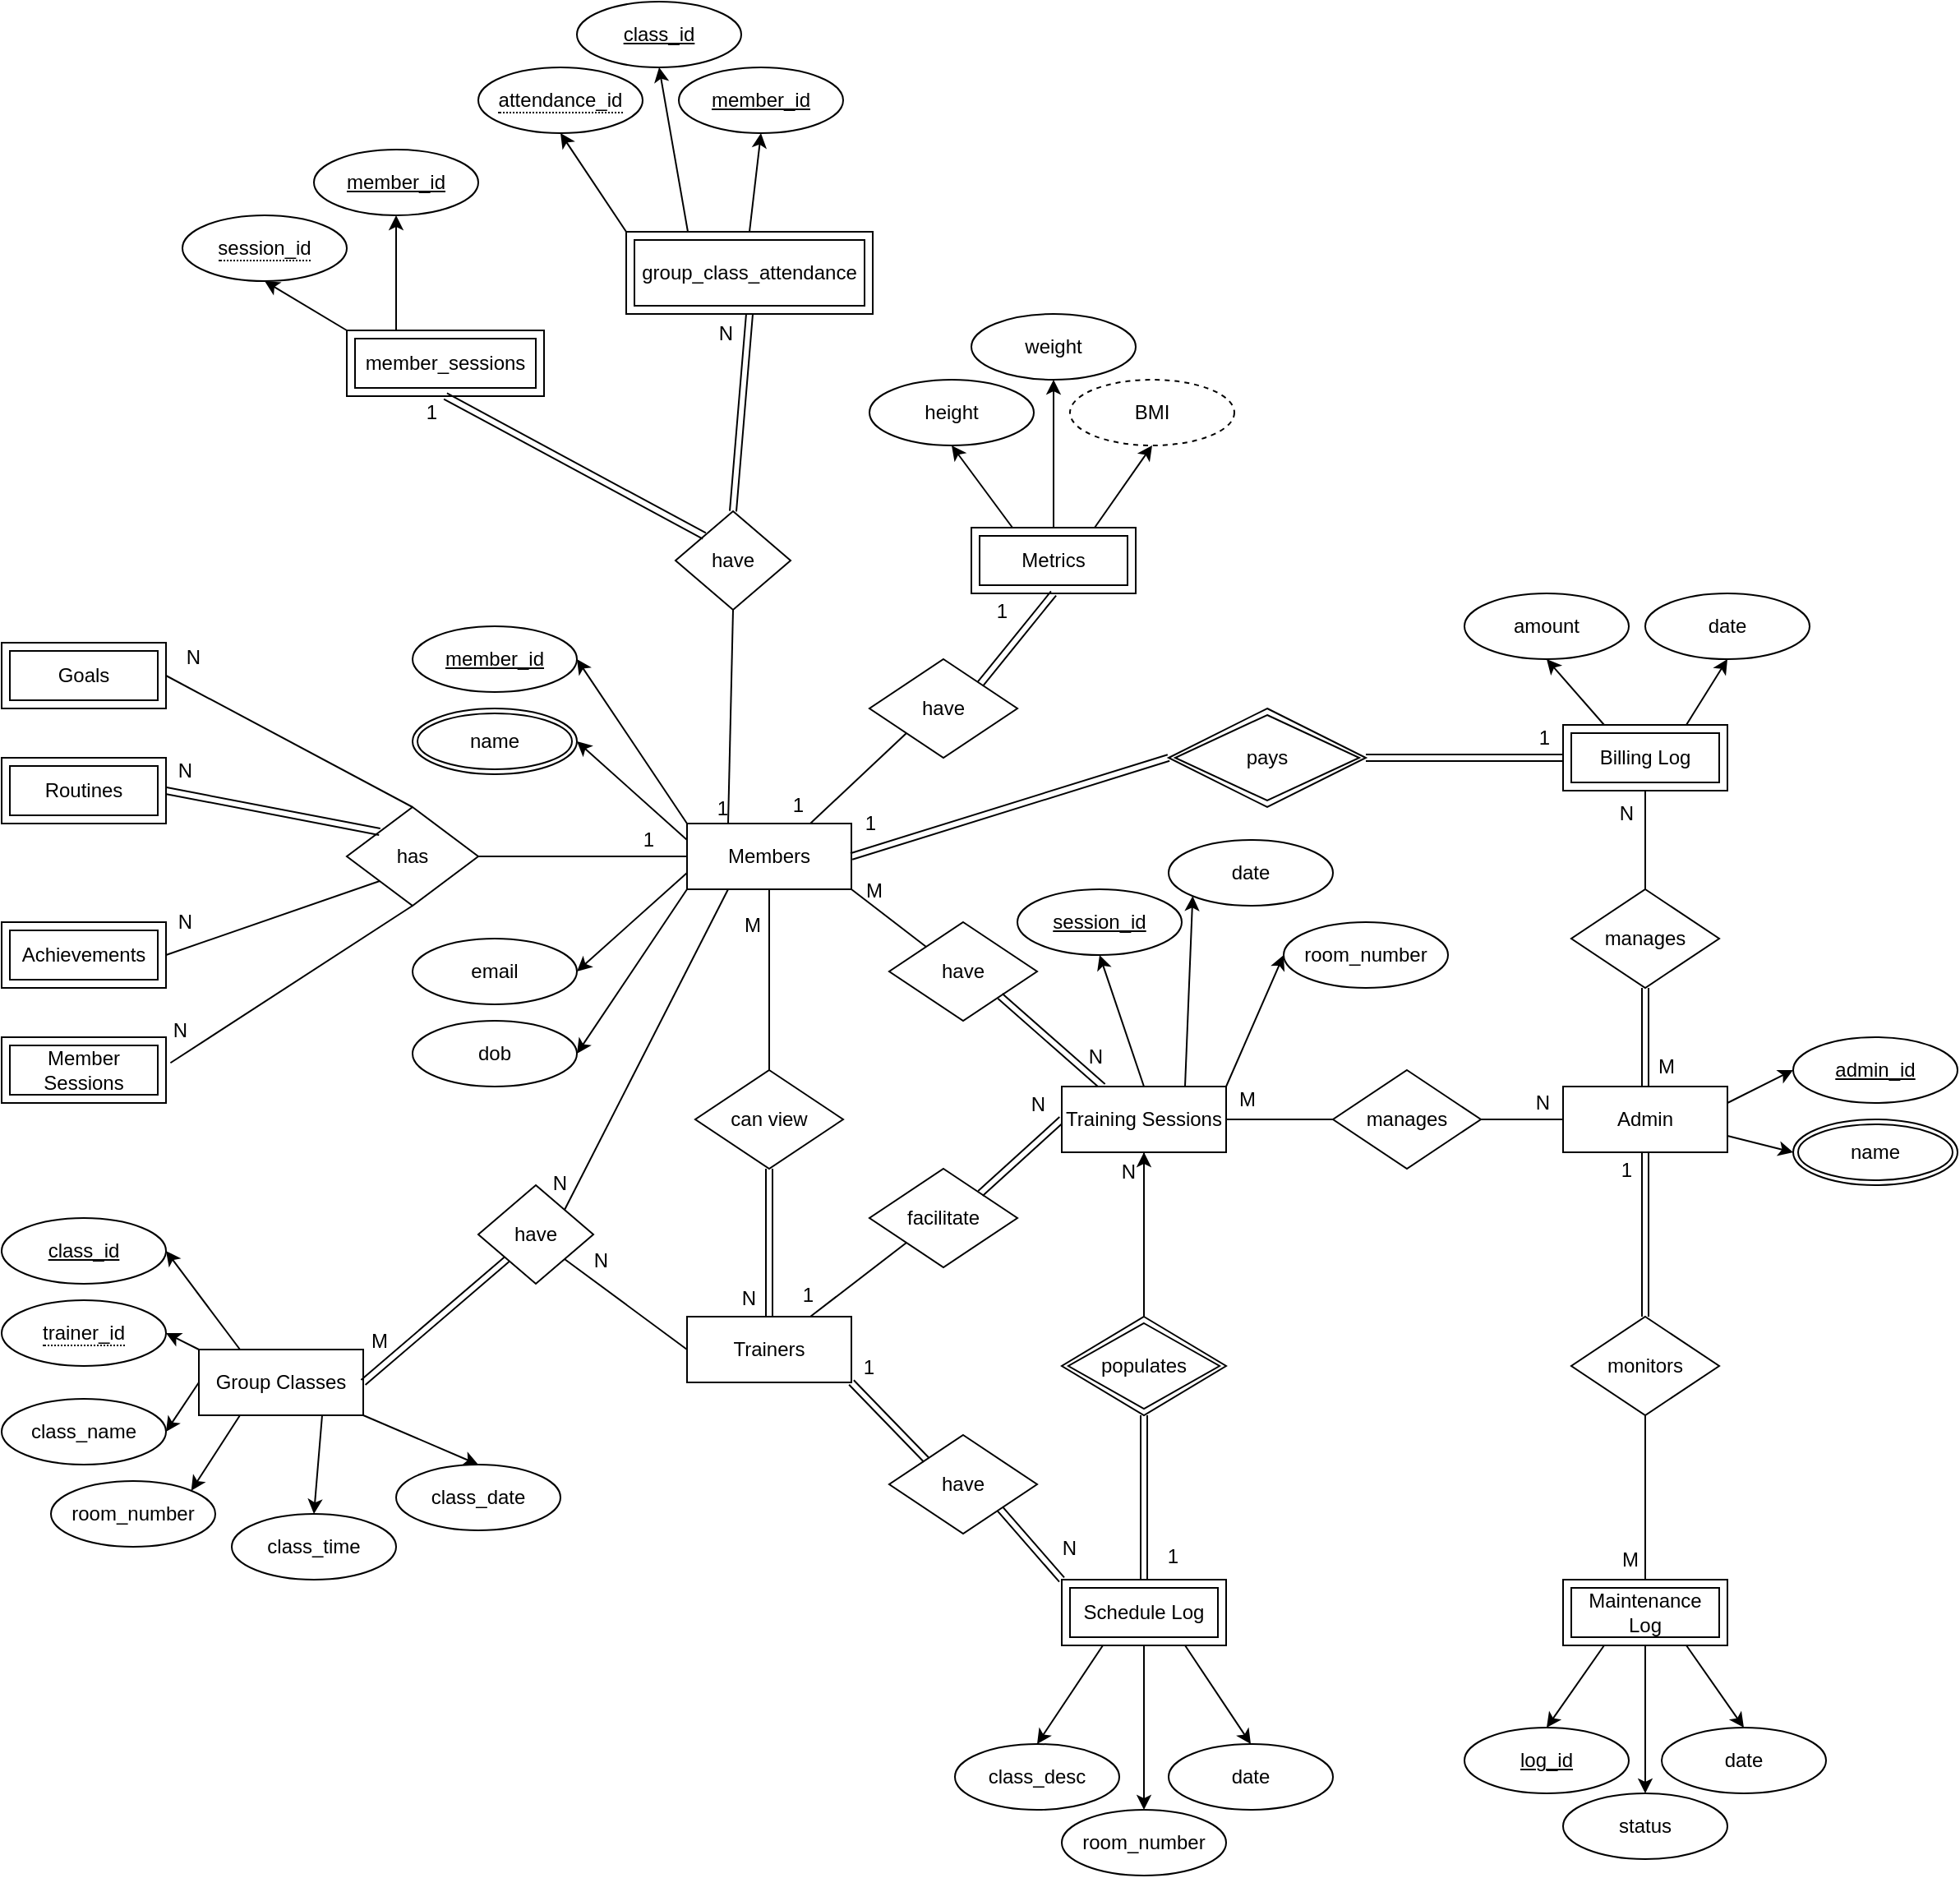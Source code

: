 <mxfile>
    <diagram id="42GKqYQ6idY8852HoXB9" name="Page-1">
        <mxGraphModel dx="2399" dy="1769" grid="1" gridSize="10" guides="1" tooltips="1" connect="1" arrows="1" fold="1" page="1" pageScale="1" pageWidth="850" pageHeight="1100" math="0" shadow="0">
            <root>
                <mxCell id="0"/>
                <mxCell id="1" parent="0"/>
                <mxCell id="69" style="edgeStyle=none;html=1;exitX=0;exitY=0;exitDx=0;exitDy=0;entryX=1;entryY=0.5;entryDx=0;entryDy=0;" parent="1" source="2" target="68" edge="1">
                    <mxGeometry relative="1" as="geometry"/>
                </mxCell>
                <mxCell id="74" style="edgeStyle=none;html=1;exitX=0;exitY=0.25;exitDx=0;exitDy=0;entryX=1;entryY=0.5;entryDx=0;entryDy=0;" parent="1" source="2" target="70" edge="1">
                    <mxGeometry relative="1" as="geometry"/>
                </mxCell>
                <mxCell id="141" style="edgeStyle=none;html=1;exitX=0;exitY=0.75;exitDx=0;exitDy=0;entryX=1;entryY=0.5;entryDx=0;entryDy=0;" parent="1" source="2" target="139" edge="1">
                    <mxGeometry relative="1" as="geometry"/>
                </mxCell>
                <mxCell id="142" style="edgeStyle=none;html=1;exitX=0;exitY=1;exitDx=0;exitDy=0;entryX=1;entryY=0.5;entryDx=0;entryDy=0;" parent="1" source="2" target="140" edge="1">
                    <mxGeometry relative="1" as="geometry"/>
                </mxCell>
                <mxCell id="2" value="Members" style="whiteSpace=wrap;html=1;align=center;" parent="1" vertex="1">
                    <mxGeometry x="97" y="240" width="100" height="40" as="geometry"/>
                </mxCell>
                <mxCell id="3" value="Trainers" style="whiteSpace=wrap;html=1;align=center;" parent="1" vertex="1">
                    <mxGeometry x="97" y="540" width="100" height="40" as="geometry"/>
                </mxCell>
                <mxCell id="100" style="edgeStyle=none;html=1;exitX=1;exitY=0.25;exitDx=0;exitDy=0;entryX=0;entryY=0.5;entryDx=0;entryDy=0;" parent="1" source="4" target="97" edge="1">
                    <mxGeometry relative="1" as="geometry"/>
                </mxCell>
                <mxCell id="101" style="edgeStyle=none;html=1;exitX=1;exitY=0.75;exitDx=0;exitDy=0;entryX=0;entryY=0.5;entryDx=0;entryDy=0;" parent="1" source="4" target="99" edge="1">
                    <mxGeometry relative="1" as="geometry"/>
                </mxCell>
                <mxCell id="4" value="Admin" style="whiteSpace=wrap;html=1;align=center;" parent="1" vertex="1">
                    <mxGeometry x="630" y="400" width="100" height="40" as="geometry"/>
                </mxCell>
                <mxCell id="83" style="edgeStyle=none;html=1;exitX=0.25;exitY=0;exitDx=0;exitDy=0;entryX=0.5;entryY=1;entryDx=0;entryDy=0;" parent="1" source="5" target="85" edge="1">
                    <mxGeometry relative="1" as="geometry">
                        <mxPoint x="330" y="-20" as="targetPoint"/>
                    </mxGeometry>
                </mxCell>
                <mxCell id="87" style="edgeStyle=none;html=1;exitX=0.5;exitY=0;exitDx=0;exitDy=0;entryX=0.5;entryY=1;entryDx=0;entryDy=0;" parent="1" source="5" target="84" edge="1">
                    <mxGeometry relative="1" as="geometry"/>
                </mxCell>
                <mxCell id="88" style="edgeStyle=none;html=1;exitX=0.75;exitY=0;exitDx=0;exitDy=0;entryX=0.5;entryY=1;entryDx=0;entryDy=0;" parent="1" source="5" target="86" edge="1">
                    <mxGeometry relative="1" as="geometry"/>
                </mxCell>
                <mxCell id="5" value="Metrics" style="shape=ext;margin=3;double=1;whiteSpace=wrap;html=1;align=center;" parent="1" vertex="1">
                    <mxGeometry x="270" y="60" width="100" height="40" as="geometry"/>
                </mxCell>
                <mxCell id="120" style="edgeStyle=none;html=1;exitX=0.5;exitY=1;exitDx=0;exitDy=0;entryX=0.5;entryY=0;entryDx=0;entryDy=0;" parent="1" source="9" target="112" edge="1">
                    <mxGeometry relative="1" as="geometry"/>
                </mxCell>
                <mxCell id="121" style="edgeStyle=none;html=1;exitX=0.25;exitY=1;exitDx=0;exitDy=0;entryX=0.5;entryY=0;entryDx=0;entryDy=0;" parent="1" source="9" target="118" edge="1">
                    <mxGeometry relative="1" as="geometry"/>
                </mxCell>
                <mxCell id="122" style="edgeStyle=none;html=1;exitX=0.75;exitY=1;exitDx=0;exitDy=0;entryX=0.5;entryY=0;entryDx=0;entryDy=0;" parent="1" source="9" target="158" edge="1">
                    <mxGeometry relative="1" as="geometry">
                        <mxPoint x="440" y="800" as="targetPoint"/>
                    </mxGeometry>
                </mxCell>
                <mxCell id="9" value="Schedule Log" style="shape=ext;margin=3;double=1;whiteSpace=wrap;html=1;align=center;" parent="1" vertex="1">
                    <mxGeometry x="325" y="700" width="100" height="40" as="geometry"/>
                </mxCell>
                <mxCell id="11" value="have" style="shape=rhombus;perimeter=rhombusPerimeter;whiteSpace=wrap;html=1;align=center;" parent="1" vertex="1">
                    <mxGeometry x="208" y="140" width="90" height="60" as="geometry"/>
                </mxCell>
                <mxCell id="13" value="" style="shape=link;html=1;rounded=0;entryX=0.5;entryY=1;entryDx=0;entryDy=0;exitX=1;exitY=0;exitDx=0;exitDy=0;" parent="1" source="11" target="5" edge="1">
                    <mxGeometry relative="1" as="geometry">
                        <mxPoint x="280" y="240" as="sourcePoint"/>
                        <mxPoint x="440" y="240" as="targetPoint"/>
                    </mxGeometry>
                </mxCell>
                <mxCell id="14" value="1" style="resizable=0;html=1;align=right;verticalAlign=bottom;" parent="13" connectable="0" vertex="1">
                    <mxGeometry x="1" relative="1" as="geometry">
                        <mxPoint x="-27" y="19" as="offset"/>
                    </mxGeometry>
                </mxCell>
                <mxCell id="15" value="" style="endArrow=none;html=1;rounded=0;entryX=0.75;entryY=0;entryDx=0;entryDy=0;exitX=0;exitY=1;exitDx=0;exitDy=0;" parent="1" source="11" target="2" edge="1">
                    <mxGeometry relative="1" as="geometry">
                        <mxPoint x="280" y="240" as="sourcePoint"/>
                        <mxPoint x="440" y="240" as="targetPoint"/>
                    </mxGeometry>
                </mxCell>
                <mxCell id="16" value="1" style="resizable=0;html=1;align=right;verticalAlign=bottom;" parent="15" connectable="0" vertex="1">
                    <mxGeometry x="1" relative="1" as="geometry">
                        <mxPoint x="-3" y="-3" as="offset"/>
                    </mxGeometry>
                </mxCell>
                <mxCell id="18" value="have" style="shape=rhombus;perimeter=rhombusPerimeter;whiteSpace=wrap;html=1;align=center;" parent="1" vertex="1">
                    <mxGeometry x="220" y="300" width="90" height="60" as="geometry"/>
                </mxCell>
                <mxCell id="19" value="" style="endArrow=none;html=1;rounded=0;entryX=1;entryY=1;entryDx=0;entryDy=0;exitX=0;exitY=0;exitDx=0;exitDy=0;" parent="1" source="18" target="2" edge="1">
                    <mxGeometry relative="1" as="geometry">
                        <mxPoint x="310" y="350" as="sourcePoint"/>
                        <mxPoint x="470" y="350" as="targetPoint"/>
                    </mxGeometry>
                </mxCell>
                <mxCell id="20" value="M" style="resizable=0;html=1;align=right;verticalAlign=bottom;" parent="19" connectable="0" vertex="1">
                    <mxGeometry x="1" relative="1" as="geometry">
                        <mxPoint x="20" y="10" as="offset"/>
                    </mxGeometry>
                </mxCell>
                <mxCell id="21" value="" style="shape=link;html=1;rounded=0;exitX=1;exitY=1;exitDx=0;exitDy=0;entryX=0.25;entryY=0;entryDx=0;entryDy=0;" parent="1" source="18" target="102" edge="1">
                    <mxGeometry relative="1" as="geometry">
                        <mxPoint x="310" y="350" as="sourcePoint"/>
                        <mxPoint x="355" y="400" as="targetPoint"/>
                    </mxGeometry>
                </mxCell>
                <mxCell id="22" value="N" style="resizable=0;html=1;align=right;verticalAlign=bottom;" parent="21" connectable="0" vertex="1">
                    <mxGeometry x="1" relative="1" as="geometry">
                        <mxPoint y="-10" as="offset"/>
                    </mxGeometry>
                </mxCell>
                <mxCell id="26" value="can view" style="shape=rhombus;perimeter=rhombusPerimeter;whiteSpace=wrap;html=1;align=center;" parent="1" vertex="1">
                    <mxGeometry x="102" y="390" width="90" height="60" as="geometry"/>
                </mxCell>
                <mxCell id="27" value="" style="shape=link;html=1;rounded=0;entryX=0.5;entryY=0;entryDx=0;entryDy=0;exitX=0.5;exitY=1;exitDx=0;exitDy=0;" parent="1" source="26" target="3" edge="1">
                    <mxGeometry relative="1" as="geometry">
                        <mxPoint x="200" y="470" as="sourcePoint"/>
                        <mxPoint x="360" y="470" as="targetPoint"/>
                    </mxGeometry>
                </mxCell>
                <mxCell id="28" value="N" style="resizable=0;html=1;align=right;verticalAlign=bottom;" parent="27" connectable="0" vertex="1">
                    <mxGeometry x="1" relative="1" as="geometry">
                        <mxPoint x="-8" y="-3" as="offset"/>
                    </mxGeometry>
                </mxCell>
                <mxCell id="29" value="" style="endArrow=none;html=1;rounded=0;entryX=0.5;entryY=1;entryDx=0;entryDy=0;exitX=0.5;exitY=0;exitDx=0;exitDy=0;" parent="1" source="26" target="2" edge="1">
                    <mxGeometry relative="1" as="geometry">
                        <mxPoint x="200" y="470" as="sourcePoint"/>
                        <mxPoint x="360" y="470" as="targetPoint"/>
                    </mxGeometry>
                </mxCell>
                <mxCell id="30" value="M" style="resizable=0;html=1;align=right;verticalAlign=bottom;" parent="29" connectable="0" vertex="1">
                    <mxGeometry x="1" relative="1" as="geometry">
                        <mxPoint x="-5" y="30" as="offset"/>
                    </mxGeometry>
                </mxCell>
                <mxCell id="31" value="have" style="shape=rhombus;perimeter=rhombusPerimeter;whiteSpace=wrap;html=1;align=center;" parent="1" vertex="1">
                    <mxGeometry x="220" y="612" width="90" height="60" as="geometry"/>
                </mxCell>
                <mxCell id="32" value="" style="shape=link;html=1;rounded=0;entryX=0;entryY=0;entryDx=0;entryDy=0;exitX=1;exitY=1;exitDx=0;exitDy=0;" parent="1" source="31" target="9" edge="1">
                    <mxGeometry relative="1" as="geometry">
                        <mxPoint x="270" y="670" as="sourcePoint"/>
                        <mxPoint x="370" y="690" as="targetPoint"/>
                    </mxGeometry>
                </mxCell>
                <mxCell id="33" value="N" style="resizable=0;html=1;align=right;verticalAlign=bottom;" parent="32" connectable="0" vertex="1">
                    <mxGeometry x="1" relative="1" as="geometry">
                        <mxPoint x="10" y="-10" as="offset"/>
                    </mxGeometry>
                </mxCell>
                <mxCell id="34" value="" style="shape=link;html=1;rounded=0;entryX=1;entryY=1;entryDx=0;entryDy=0;exitX=0;exitY=0;exitDx=0;exitDy=0;" parent="1" source="31" target="3" edge="1">
                    <mxGeometry relative="1" as="geometry">
                        <mxPoint x="210" y="580" as="sourcePoint"/>
                        <mxPoint x="370" y="580" as="targetPoint"/>
                    </mxGeometry>
                </mxCell>
                <mxCell id="35" value="1" style="resizable=0;html=1;align=right;verticalAlign=bottom;" parent="34" connectable="0" vertex="1">
                    <mxGeometry x="1" relative="1" as="geometry">
                        <mxPoint x="15" as="offset"/>
                    </mxGeometry>
                </mxCell>
                <mxCell id="38" value="" style="endArrow=none;html=1;rounded=0;entryX=0.5;entryY=1;entryDx=0;entryDy=0;exitX=0.5;exitY=0;exitDx=0;exitDy=0;" parent="1" target="102" edge="1">
                    <mxGeometry relative="1" as="geometry">
                        <mxPoint x="375" y="540" as="sourcePoint"/>
                        <mxPoint x="355" y="440" as="targetPoint"/>
                    </mxGeometry>
                </mxCell>
                <mxCell id="39" value="N" style="resizable=0;html=1;align=right;verticalAlign=bottom;" parent="38" connectable="0" vertex="1">
                    <mxGeometry x="1" relative="1" as="geometry">
                        <mxPoint x="-5" y="20" as="offset"/>
                    </mxGeometry>
                </mxCell>
                <mxCell id="40" value="" style="shape=link;html=1;rounded=0;entryX=0.5;entryY=0;entryDx=0;entryDy=0;exitX=0.5;exitY=1;exitDx=0;exitDy=0;" parent="1" source="113" target="9" edge="1">
                    <mxGeometry relative="1" as="geometry">
                        <mxPoint x="375" y="600" as="sourcePoint"/>
                        <mxPoint x="520" y="580" as="targetPoint"/>
                    </mxGeometry>
                </mxCell>
                <mxCell id="41" value="1" style="resizable=0;html=1;align=right;verticalAlign=bottom;" parent="40" connectable="0" vertex="1">
                    <mxGeometry x="1" relative="1" as="geometry">
                        <mxPoint x="21" y="-6" as="offset"/>
                    </mxGeometry>
                </mxCell>
                <mxCell id="42" value="facilitate" style="shape=rhombus;perimeter=rhombusPerimeter;whiteSpace=wrap;html=1;align=center;" parent="1" vertex="1">
                    <mxGeometry x="208" y="450" width="90" height="60" as="geometry"/>
                </mxCell>
                <mxCell id="43" value="" style="shape=link;html=1;rounded=0;entryX=0;entryY=0.5;entryDx=0;entryDy=0;exitX=1;exitY=0;exitDx=0;exitDy=0;" parent="1" source="42" target="102" edge="1">
                    <mxGeometry relative="1" as="geometry">
                        <mxPoint x="270" y="470" as="sourcePoint"/>
                        <mxPoint x="330" y="420" as="targetPoint"/>
                    </mxGeometry>
                </mxCell>
                <mxCell id="44" value="N" style="resizable=0;html=1;align=right;verticalAlign=bottom;" parent="43" connectable="0" vertex="1">
                    <mxGeometry x="1" relative="1" as="geometry">
                        <mxPoint x="-10" as="offset"/>
                    </mxGeometry>
                </mxCell>
                <mxCell id="45" value="" style="endArrow=none;html=1;rounded=0;entryX=0.75;entryY=0;entryDx=0;entryDy=0;exitX=0;exitY=1;exitDx=0;exitDy=0;" parent="1" source="42" target="3" edge="1">
                    <mxGeometry relative="1" as="geometry">
                        <mxPoint x="270" y="470" as="sourcePoint"/>
                        <mxPoint x="430" y="470" as="targetPoint"/>
                    </mxGeometry>
                </mxCell>
                <mxCell id="46" value="1" style="resizable=0;html=1;align=right;verticalAlign=bottom;" parent="45" connectable="0" vertex="1">
                    <mxGeometry x="1" relative="1" as="geometry">
                        <mxPoint x="3" y="-5" as="offset"/>
                    </mxGeometry>
                </mxCell>
                <mxCell id="48" value="" style="endArrow=none;html=1;rounded=0;entryX=0;entryY=0.5;entryDx=0;entryDy=0;exitX=1;exitY=0.5;exitDx=0;exitDy=0;" parent="1" source="103" target="4" edge="1">
                    <mxGeometry relative="1" as="geometry">
                        <mxPoint x="580" y="420" as="sourcePoint"/>
                        <mxPoint x="610" y="470" as="targetPoint"/>
                    </mxGeometry>
                </mxCell>
                <mxCell id="49" value="N" style="resizable=0;html=1;align=right;verticalAlign=bottom;" parent="48" connectable="0" vertex="1">
                    <mxGeometry x="1" relative="1" as="geometry">
                        <mxPoint x="-8" y="-2" as="offset"/>
                    </mxGeometry>
                </mxCell>
                <mxCell id="50" value="" style="endArrow=none;html=1;rounded=0;entryX=1;entryY=0.5;entryDx=0;entryDy=0;exitX=0;exitY=0.5;exitDx=0;exitDy=0;" parent="1" source="103" target="102" edge="1">
                    <mxGeometry relative="1" as="geometry">
                        <mxPoint x="490" y="420" as="sourcePoint"/>
                        <mxPoint x="430" y="420" as="targetPoint"/>
                    </mxGeometry>
                </mxCell>
                <mxCell id="51" value="M" style="resizable=0;html=1;align=right;verticalAlign=bottom;" parent="50" connectable="0" vertex="1">
                    <mxGeometry x="1" relative="1" as="geometry">
                        <mxPoint x="18" y="-4" as="offset"/>
                    </mxGeometry>
                </mxCell>
                <mxCell id="53" value="" style="shape=link;html=1;rounded=0;entryX=0.5;entryY=1;entryDx=0;entryDy=0;exitX=0.5;exitY=0;exitDx=0;exitDy=0;" parent="1" source="55" target="4" edge="1">
                    <mxGeometry relative="1" as="geometry">
                        <mxPoint x="680" y="480" as="sourcePoint"/>
                        <mxPoint x="610" y="580" as="targetPoint"/>
                    </mxGeometry>
                </mxCell>
                <mxCell id="54" value="1" style="resizable=0;html=1;align=right;verticalAlign=bottom;" parent="53" connectable="0" vertex="1">
                    <mxGeometry x="1" relative="1" as="geometry">
                        <mxPoint x="-8" y="19" as="offset"/>
                    </mxGeometry>
                </mxCell>
                <mxCell id="55" value="monitors" style="shape=rhombus;perimeter=rhombusPerimeter;whiteSpace=wrap;html=1;align=center;" parent="1" vertex="1">
                    <mxGeometry x="635" y="540" width="90" height="60" as="geometry"/>
                </mxCell>
                <mxCell id="56" value="" style="endArrow=none;html=1;rounded=0;entryX=0.5;entryY=0;entryDx=0;entryDy=0;exitX=0.5;exitY=1;exitDx=0;exitDy=0;" parent="1" source="55" target="156" edge="1">
                    <mxGeometry relative="1" as="geometry">
                        <mxPoint x="450" y="580" as="sourcePoint"/>
                        <mxPoint x="680" y="700" as="targetPoint"/>
                    </mxGeometry>
                </mxCell>
                <mxCell id="57" value="M" style="resizable=0;html=1;align=right;verticalAlign=bottom;" parent="56" connectable="0" vertex="1">
                    <mxGeometry x="1" relative="1" as="geometry">
                        <mxPoint x="-4" y="-4" as="offset"/>
                    </mxGeometry>
                </mxCell>
                <mxCell id="58" value="manages" style="shape=rhombus;perimeter=rhombusPerimeter;whiteSpace=wrap;html=1;align=center;" parent="1" vertex="1">
                    <mxGeometry x="635" y="280" width="90" height="60" as="geometry"/>
                </mxCell>
                <mxCell id="59" value="" style="endArrow=none;html=1;rounded=0;entryX=0.5;entryY=1;entryDx=0;entryDy=0;exitX=0.5;exitY=0;exitDx=0;exitDy=0;" parent="1" source="58" target="89" edge="1">
                    <mxGeometry relative="1" as="geometry">
                        <mxPoint x="410" y="350" as="sourcePoint"/>
                        <mxPoint x="680" y="220" as="targetPoint"/>
                    </mxGeometry>
                </mxCell>
                <mxCell id="60" value="N" style="resizable=0;html=1;align=right;verticalAlign=bottom;" parent="59" connectable="0" vertex="1">
                    <mxGeometry x="1" relative="1" as="geometry">
                        <mxPoint x="-7" y="22" as="offset"/>
                    </mxGeometry>
                </mxCell>
                <mxCell id="61" value="" style="shape=link;html=1;rounded=0;entryX=0.5;entryY=0;entryDx=0;entryDy=0;exitX=0.5;exitY=1;exitDx=0;exitDy=0;" parent="1" source="58" target="4" edge="1">
                    <mxGeometry relative="1" as="geometry">
                        <mxPoint x="410" y="350" as="sourcePoint"/>
                        <mxPoint x="570" y="350" as="targetPoint"/>
                    </mxGeometry>
                </mxCell>
                <mxCell id="62" value="M" style="resizable=0;html=1;align=right;verticalAlign=bottom;" parent="61" connectable="0" vertex="1">
                    <mxGeometry x="1" relative="1" as="geometry">
                        <mxPoint x="18" y="-4" as="offset"/>
                    </mxGeometry>
                </mxCell>
                <mxCell id="108" style="edgeStyle=none;html=1;exitX=0.25;exitY=1;exitDx=0;exitDy=0;entryX=0.5;entryY=0;entryDx=0;entryDy=0;" parent="1" source="156" target="104" edge="1">
                    <mxGeometry relative="1" as="geometry">
                        <mxPoint x="655" y="740" as="sourcePoint"/>
                    </mxGeometry>
                </mxCell>
                <mxCell id="109" style="edgeStyle=none;html=1;exitX=0.5;exitY=1;exitDx=0;exitDy=0;entryX=0.5;entryY=0;entryDx=0;entryDy=0;" parent="1" source="156" target="105" edge="1">
                    <mxGeometry relative="1" as="geometry">
                        <mxPoint x="680" y="740" as="sourcePoint"/>
                    </mxGeometry>
                </mxCell>
                <mxCell id="110" style="edgeStyle=none;html=1;entryX=0.5;entryY=0;entryDx=0;entryDy=0;exitX=0.75;exitY=1;exitDx=0;exitDy=0;" parent="1" source="156" target="157" edge="1">
                    <mxGeometry relative="1" as="geometry">
                        <mxPoint x="705" y="740" as="sourcePoint"/>
                        <mxPoint x="740" y="790" as="targetPoint"/>
                    </mxGeometry>
                </mxCell>
                <mxCell id="64" value="" style="shape=link;html=1;rounded=0;exitX=1;exitY=0.5;exitDx=0;exitDy=0;entryX=0;entryY=0.5;entryDx=0;entryDy=0;" parent="1" source="90" target="89" edge="1">
                    <mxGeometry relative="1" as="geometry">
                        <mxPoint x="510" y="200" as="sourcePoint"/>
                        <mxPoint x="630" y="200" as="targetPoint"/>
                    </mxGeometry>
                </mxCell>
                <mxCell id="65" value="1" style="resizable=0;html=1;align=right;verticalAlign=bottom;" parent="64" connectable="0" vertex="1">
                    <mxGeometry x="1" relative="1" as="geometry">
                        <mxPoint x="-8" y="-4" as="offset"/>
                    </mxGeometry>
                </mxCell>
                <mxCell id="66" value="" style="shape=link;html=1;rounded=0;entryX=1;entryY=0.5;entryDx=0;entryDy=0;exitX=0;exitY=0.5;exitDx=0;exitDy=0;" parent="1" source="90" target="2" edge="1">
                    <mxGeometry relative="1" as="geometry">
                        <mxPoint x="390" y="200" as="sourcePoint"/>
                        <mxPoint x="500" y="160" as="targetPoint"/>
                    </mxGeometry>
                </mxCell>
                <mxCell id="67" value="1" style="resizable=0;html=1;align=right;verticalAlign=bottom;" parent="66" connectable="0" vertex="1">
                    <mxGeometry x="1" relative="1" as="geometry">
                        <mxPoint x="15" y="-11" as="offset"/>
                    </mxGeometry>
                </mxCell>
                <mxCell id="68" value="member_id" style="ellipse;whiteSpace=wrap;html=1;align=center;fontStyle=4;" parent="1" vertex="1">
                    <mxGeometry x="-70" y="120" width="100" height="40" as="geometry"/>
                </mxCell>
                <mxCell id="70" value="name" style="ellipse;shape=doubleEllipse;margin=3;whiteSpace=wrap;html=1;align=center;" parent="1" vertex="1">
                    <mxGeometry x="-70" y="170" width="100" height="40" as="geometry"/>
                </mxCell>
                <mxCell id="84" value="weight" style="ellipse;whiteSpace=wrap;html=1;align=center;" parent="1" vertex="1">
                    <mxGeometry x="270" y="-70" width="100" height="40" as="geometry"/>
                </mxCell>
                <mxCell id="85" value="height" style="ellipse;whiteSpace=wrap;html=1;align=center;" parent="1" vertex="1">
                    <mxGeometry x="208" y="-30" width="100" height="40" as="geometry"/>
                </mxCell>
                <mxCell id="86" value="BMI" style="ellipse;whiteSpace=wrap;html=1;align=center;dashed=1;" parent="1" vertex="1">
                    <mxGeometry x="330" y="-30" width="100" height="40" as="geometry"/>
                </mxCell>
                <mxCell id="93" style="edgeStyle=none;html=1;exitX=0.25;exitY=0;exitDx=0;exitDy=0;entryX=0.5;entryY=1;entryDx=0;entryDy=0;" parent="1" source="89" target="91" edge="1">
                    <mxGeometry relative="1" as="geometry"/>
                </mxCell>
                <mxCell id="94" style="edgeStyle=none;html=1;exitX=0.75;exitY=0;exitDx=0;exitDy=0;entryX=0.5;entryY=1;entryDx=0;entryDy=0;" parent="1" source="89" target="163" edge="1">
                    <mxGeometry relative="1" as="geometry">
                        <mxPoint x="730" y="140" as="targetPoint"/>
                    </mxGeometry>
                </mxCell>
                <mxCell id="89" value="Billing Log" style="shape=ext;margin=3;double=1;whiteSpace=wrap;html=1;align=center;" parent="1" vertex="1">
                    <mxGeometry x="630" y="180" width="100" height="40" as="geometry"/>
                </mxCell>
                <mxCell id="90" value="pays" style="shape=rhombus;double=1;perimeter=rhombusPerimeter;whiteSpace=wrap;html=1;align=center;" parent="1" vertex="1">
                    <mxGeometry x="390" y="170" width="120" height="60" as="geometry"/>
                </mxCell>
                <mxCell id="91" value="amount" style="ellipse;whiteSpace=wrap;html=1;align=center;" parent="1" vertex="1">
                    <mxGeometry x="570" y="100" width="100" height="40" as="geometry"/>
                </mxCell>
                <mxCell id="97" value="admin_id" style="ellipse;whiteSpace=wrap;html=1;align=center;fontStyle=4;" parent="1" vertex="1">
                    <mxGeometry x="770" y="370" width="100" height="40" as="geometry"/>
                </mxCell>
                <mxCell id="99" value="name" style="ellipse;shape=doubleEllipse;margin=3;whiteSpace=wrap;html=1;align=center;" parent="1" vertex="1">
                    <mxGeometry x="770" y="420" width="100" height="40" as="geometry"/>
                </mxCell>
                <mxCell id="125" style="edgeStyle=none;html=1;exitX=0.5;exitY=0;exitDx=0;exitDy=0;entryX=0.5;entryY=1;entryDx=0;entryDy=0;" parent="1" source="102" target="124" edge="1">
                    <mxGeometry relative="1" as="geometry"/>
                </mxCell>
                <mxCell id="130" style="edgeStyle=none;html=1;exitX=0.75;exitY=0;exitDx=0;exitDy=0;entryX=0;entryY=1;entryDx=0;entryDy=0;" parent="1" source="102" target="160" edge="1">
                    <mxGeometry relative="1" as="geometry">
                        <mxPoint x="439.645" y="344.142" as="targetPoint"/>
                    </mxGeometry>
                </mxCell>
                <mxCell id="185" style="edgeStyle=none;html=1;exitX=1;exitY=0;exitDx=0;exitDy=0;entryX=0;entryY=0.5;entryDx=0;entryDy=0;" edge="1" parent="1" source="102" target="126">
                    <mxGeometry relative="1" as="geometry"/>
                </mxCell>
                <mxCell id="102" value="Training Sessions" style="whiteSpace=wrap;html=1;align=center;" parent="1" vertex="1">
                    <mxGeometry x="325" y="400" width="100" height="40" as="geometry"/>
                </mxCell>
                <mxCell id="103" value="manages" style="shape=rhombus;perimeter=rhombusPerimeter;whiteSpace=wrap;html=1;align=center;" parent="1" vertex="1">
                    <mxGeometry x="490" y="390" width="90" height="60" as="geometry"/>
                </mxCell>
                <mxCell id="104" value="log_id" style="ellipse;whiteSpace=wrap;html=1;align=center;fontStyle=4;" parent="1" vertex="1">
                    <mxGeometry x="570" y="790" width="100" height="40" as="geometry"/>
                </mxCell>
                <mxCell id="105" value="status" style="ellipse;whiteSpace=wrap;html=1;align=center;" parent="1" vertex="1">
                    <mxGeometry x="630" y="830" width="100" height="40" as="geometry"/>
                </mxCell>
                <mxCell id="112" value="room_number" style="ellipse;whiteSpace=wrap;html=1;align=center;" parent="1" vertex="1">
                    <mxGeometry x="325" y="840" width="100" height="40" as="geometry"/>
                </mxCell>
                <mxCell id="114" value="" style="edgeStyle=none;html=1;exitX=0.5;exitY=0;exitDx=0;exitDy=0;" parent="1" source="113" target="102" edge="1">
                    <mxGeometry relative="1" as="geometry"/>
                </mxCell>
                <mxCell id="113" value="populates" style="shape=rhombus;double=1;perimeter=rhombusPerimeter;whiteSpace=wrap;html=1;align=center;" parent="1" vertex="1">
                    <mxGeometry x="325" y="540" width="100" height="60" as="geometry"/>
                </mxCell>
                <mxCell id="118" value="class_desc" style="ellipse;whiteSpace=wrap;html=1;align=center;" parent="1" vertex="1">
                    <mxGeometry x="260" y="800" width="100" height="40" as="geometry"/>
                </mxCell>
                <mxCell id="124" value="session_id" style="ellipse;whiteSpace=wrap;html=1;align=center;fontStyle=4;" parent="1" vertex="1">
                    <mxGeometry x="298" y="280" width="100" height="40" as="geometry"/>
                </mxCell>
                <mxCell id="126" value="room_number" style="ellipse;whiteSpace=wrap;html=1;align=center;" parent="1" vertex="1">
                    <mxGeometry x="460" y="300" width="100" height="40" as="geometry"/>
                </mxCell>
                <mxCell id="131" value="Goals" style="shape=ext;margin=3;double=1;whiteSpace=wrap;html=1;align=center;" parent="1" vertex="1">
                    <mxGeometry x="-320" y="130" width="100" height="40" as="geometry"/>
                </mxCell>
                <mxCell id="132" value="Routines" style="shape=ext;margin=3;double=1;whiteSpace=wrap;html=1;align=center;" parent="1" vertex="1">
                    <mxGeometry x="-320" y="200" width="100" height="40" as="geometry"/>
                </mxCell>
                <mxCell id="133" value="Achievements" style="shape=ext;margin=3;double=1;whiteSpace=wrap;html=1;align=center;" parent="1" vertex="1">
                    <mxGeometry x="-320" y="300" width="100" height="40" as="geometry"/>
                </mxCell>
                <mxCell id="134" value="has" style="shape=rhombus;perimeter=rhombusPerimeter;whiteSpace=wrap;html=1;align=center;" parent="1" vertex="1">
                    <mxGeometry x="-110" y="230" width="80" height="60" as="geometry"/>
                </mxCell>
                <mxCell id="136" value="" style="endArrow=none;html=1;rounded=0;entryX=0;entryY=0.5;entryDx=0;entryDy=0;exitX=1;exitY=0.5;exitDx=0;exitDy=0;" parent="1" source="134" target="2" edge="1">
                    <mxGeometry relative="1" as="geometry">
                        <mxPoint x="-20" y="280" as="sourcePoint"/>
                        <mxPoint x="30" y="260" as="targetPoint"/>
                    </mxGeometry>
                </mxCell>
                <mxCell id="137" value="1" style="resizable=0;html=1;align=right;verticalAlign=bottom;" parent="136" connectable="0" vertex="1">
                    <mxGeometry x="1" relative="1" as="geometry">
                        <mxPoint x="-20" y="-2" as="offset"/>
                    </mxGeometry>
                </mxCell>
                <mxCell id="138" value="Member Sessions" style="shape=ext;margin=3;double=1;whiteSpace=wrap;html=1;align=center;" parent="1" vertex="1">
                    <mxGeometry x="-320" y="370" width="100" height="40" as="geometry"/>
                </mxCell>
                <mxCell id="139" value="email" style="ellipse;whiteSpace=wrap;html=1;align=center;" parent="1" vertex="1">
                    <mxGeometry x="-70" y="310" width="100" height="40" as="geometry"/>
                </mxCell>
                <mxCell id="140" value="dob" style="ellipse;whiteSpace=wrap;html=1;align=center;" parent="1" vertex="1">
                    <mxGeometry x="-70" y="360" width="100" height="40" as="geometry"/>
                </mxCell>
                <mxCell id="148" value="" style="endArrow=none;html=1;rounded=0;entryX=1.027;entryY=0.391;entryDx=0;entryDy=0;entryPerimeter=0;exitX=0.5;exitY=1;exitDx=0;exitDy=0;" parent="1" source="134" target="138" edge="1">
                    <mxGeometry relative="1" as="geometry">
                        <mxPoint x="-200" y="359.31" as="sourcePoint"/>
                        <mxPoint x="-40" y="359.31" as="targetPoint"/>
                    </mxGeometry>
                </mxCell>
                <mxCell id="149" value="N" style="resizable=0;html=1;align=right;verticalAlign=bottom;" parent="148" connectable="0" vertex="1">
                    <mxGeometry x="1" relative="1" as="geometry">
                        <mxPoint x="11" y="-11" as="offset"/>
                    </mxGeometry>
                </mxCell>
                <mxCell id="150" value="" style="endArrow=none;html=1;rounded=0;entryX=1;entryY=0.5;entryDx=0;entryDy=0;exitX=0.5;exitY=0;exitDx=0;exitDy=0;" parent="1" source="134" target="131" edge="1">
                    <mxGeometry relative="1" as="geometry">
                        <mxPoint x="-42.7" y="130.0" as="sourcePoint"/>
                        <mxPoint x="-190.0" y="235.64" as="targetPoint"/>
                    </mxGeometry>
                </mxCell>
                <mxCell id="151" value="N" style="resizable=0;html=1;align=right;verticalAlign=bottom;" parent="150" connectable="0" vertex="1">
                    <mxGeometry x="1" relative="1" as="geometry">
                        <mxPoint x="21" y="-3" as="offset"/>
                    </mxGeometry>
                </mxCell>
                <mxCell id="152" value="" style="endArrow=none;html=1;rounded=0;entryX=1;entryY=0.5;entryDx=0;entryDy=0;exitX=0;exitY=1;exitDx=0;exitDy=0;" parent="1" source="134" target="133" edge="1">
                    <mxGeometry relative="1" as="geometry">
                        <mxPoint x="-52.7" y="230.0" as="sourcePoint"/>
                        <mxPoint x="-200.0" y="335.64" as="targetPoint"/>
                    </mxGeometry>
                </mxCell>
                <mxCell id="153" value="N" style="resizable=0;html=1;align=right;verticalAlign=bottom;" parent="152" connectable="0" vertex="1">
                    <mxGeometry x="1" relative="1" as="geometry">
                        <mxPoint x="16" y="-11" as="offset"/>
                    </mxGeometry>
                </mxCell>
                <mxCell id="154" value="" style="shape=link;html=1;rounded=0;entryX=1;entryY=0.5;entryDx=0;entryDy=0;exitX=0;exitY=0;exitDx=0;exitDy=0;" parent="1" source="134" target="132" edge="1">
                    <mxGeometry relative="1" as="geometry">
                        <mxPoint x="-150" y="260" as="sourcePoint"/>
                        <mxPoint x="10" y="260" as="targetPoint"/>
                    </mxGeometry>
                </mxCell>
                <mxCell id="155" value="N" style="resizable=0;html=1;align=right;verticalAlign=bottom;" parent="154" connectable="0" vertex="1">
                    <mxGeometry x="1" relative="1" as="geometry">
                        <mxPoint x="17" y="-3" as="offset"/>
                    </mxGeometry>
                </mxCell>
                <mxCell id="156" value="Maintenance Log" style="shape=ext;margin=3;double=1;whiteSpace=wrap;html=1;align=center;" parent="1" vertex="1">
                    <mxGeometry x="630" y="700" width="100" height="40" as="geometry"/>
                </mxCell>
                <mxCell id="157" value="date" style="ellipse;whiteSpace=wrap;html=1;align=center;" parent="1" vertex="1">
                    <mxGeometry x="690" y="790" width="100" height="40" as="geometry"/>
                </mxCell>
                <mxCell id="158" value="date" style="ellipse;whiteSpace=wrap;html=1;align=center;" parent="1" vertex="1">
                    <mxGeometry x="390" y="800" width="100" height="40" as="geometry"/>
                </mxCell>
                <mxCell id="160" value="date" style="ellipse;whiteSpace=wrap;html=1;align=center;" parent="1" vertex="1">
                    <mxGeometry x="390" y="250" width="100" height="40" as="geometry"/>
                </mxCell>
                <mxCell id="163" value="date" style="ellipse;whiteSpace=wrap;html=1;align=center;" parent="1" vertex="1">
                    <mxGeometry x="680" y="100" width="100" height="40" as="geometry"/>
                </mxCell>
                <mxCell id="164" value="have" style="shape=rhombus;perimeter=rhombusPerimeter;whiteSpace=wrap;html=1;align=center;" vertex="1" parent="1">
                    <mxGeometry x="-30" y="460" width="70" height="60" as="geometry"/>
                </mxCell>
                <mxCell id="175" style="edgeStyle=none;html=1;exitX=0.25;exitY=0;exitDx=0;exitDy=0;entryX=1;entryY=0.5;entryDx=0;entryDy=0;" edge="1" parent="1" source="166" target="174">
                    <mxGeometry relative="1" as="geometry"/>
                </mxCell>
                <mxCell id="177" style="edgeStyle=none;html=1;exitX=0;exitY=0;exitDx=0;exitDy=0;entryX=1;entryY=0.5;entryDx=0;entryDy=0;" edge="1" parent="1" source="166" target="176">
                    <mxGeometry relative="1" as="geometry"/>
                </mxCell>
                <mxCell id="181" style="edgeStyle=none;html=1;exitX=0;exitY=0.5;exitDx=0;exitDy=0;entryX=1;entryY=0.5;entryDx=0;entryDy=0;" edge="1" parent="1" source="166" target="173">
                    <mxGeometry relative="1" as="geometry"/>
                </mxCell>
                <mxCell id="182" style="edgeStyle=none;html=1;exitX=0.25;exitY=1;exitDx=0;exitDy=0;entryX=1;entryY=0;entryDx=0;entryDy=0;" edge="1" parent="1" source="166" target="178">
                    <mxGeometry relative="1" as="geometry"/>
                </mxCell>
                <mxCell id="183" style="edgeStyle=none;html=1;exitX=0.75;exitY=1;exitDx=0;exitDy=0;entryX=0.5;entryY=0;entryDx=0;entryDy=0;" edge="1" parent="1" source="166" target="180">
                    <mxGeometry relative="1" as="geometry"/>
                </mxCell>
                <mxCell id="184" style="edgeStyle=none;html=1;exitX=1;exitY=1;exitDx=0;exitDy=0;entryX=0.5;entryY=0;entryDx=0;entryDy=0;" edge="1" parent="1" source="166" target="179">
                    <mxGeometry relative="1" as="geometry"/>
                </mxCell>
                <mxCell id="166" value="Group Classes" style="whiteSpace=wrap;html=1;align=center;" vertex="1" parent="1">
                    <mxGeometry x="-200" y="560" width="100" height="40" as="geometry"/>
                </mxCell>
                <mxCell id="167" value="" style="endArrow=none;html=1;rounded=0;entryX=1;entryY=0;entryDx=0;entryDy=0;exitX=0.25;exitY=1;exitDx=0;exitDy=0;" edge="1" parent="1" source="2" target="164">
                    <mxGeometry relative="1" as="geometry">
                        <mxPoint x="-10" y="460" as="sourcePoint"/>
                        <mxPoint x="150" y="460" as="targetPoint"/>
                    </mxGeometry>
                </mxCell>
                <mxCell id="168" value="N" style="resizable=0;html=1;align=right;verticalAlign=bottom;" connectable="0" vertex="1" parent="167">
                    <mxGeometry x="1" relative="1" as="geometry">
                        <mxPoint x="2" y="-8" as="offset"/>
                    </mxGeometry>
                </mxCell>
                <mxCell id="169" value="" style="endArrow=none;html=1;rounded=0;entryX=1;entryY=1;entryDx=0;entryDy=0;exitX=0;exitY=0.5;exitDx=0;exitDy=0;" edge="1" parent="1" source="3" target="164">
                    <mxGeometry relative="1" as="geometry">
                        <mxPoint x="89.5" y="440.0" as="sourcePoint"/>
                        <mxPoint x="-10" y="635" as="targetPoint"/>
                    </mxGeometry>
                </mxCell>
                <mxCell id="170" value="N" style="resizable=0;html=1;align=right;verticalAlign=bottom;" connectable="0" vertex="1" parent="169">
                    <mxGeometry x="1" relative="1" as="geometry">
                        <mxPoint x="27" y="9" as="offset"/>
                    </mxGeometry>
                </mxCell>
                <mxCell id="171" value="" style="shape=link;html=1;rounded=0;entryX=1;entryY=0.5;entryDx=0;entryDy=0;exitX=0;exitY=1;exitDx=0;exitDy=0;" edge="1" parent="1" source="164" target="166">
                    <mxGeometry relative="1" as="geometry">
                        <mxPoint x="-10" y="460" as="sourcePoint"/>
                        <mxPoint x="150" y="460" as="targetPoint"/>
                    </mxGeometry>
                </mxCell>
                <mxCell id="172" value="M" style="resizable=0;html=1;align=right;verticalAlign=bottom;" connectable="0" vertex="1" parent="171">
                    <mxGeometry x="1" relative="1" as="geometry">
                        <mxPoint x="15" y="-16" as="offset"/>
                    </mxGeometry>
                </mxCell>
                <mxCell id="173" value="class_name" style="ellipse;whiteSpace=wrap;html=1;align=center;" vertex="1" parent="1">
                    <mxGeometry x="-320" y="590" width="100" height="40" as="geometry"/>
                </mxCell>
                <mxCell id="174" value="class_id" style="ellipse;whiteSpace=wrap;html=1;align=center;fontStyle=4;" vertex="1" parent="1">
                    <mxGeometry x="-320" y="480" width="100" height="40" as="geometry"/>
                </mxCell>
                <mxCell id="176" value="&lt;span style=&quot;border-bottom: 1px dotted&quot;&gt;trainer_id&lt;/span&gt;" style="ellipse;whiteSpace=wrap;html=1;align=center;" vertex="1" parent="1">
                    <mxGeometry x="-320" y="530" width="100" height="40" as="geometry"/>
                </mxCell>
                <mxCell id="178" value="room_number" style="ellipse;whiteSpace=wrap;html=1;align=center;" vertex="1" parent="1">
                    <mxGeometry x="-290" y="640" width="100" height="40" as="geometry"/>
                </mxCell>
                <mxCell id="179" value="class_date" style="ellipse;whiteSpace=wrap;html=1;align=center;" vertex="1" parent="1">
                    <mxGeometry x="-80" y="630" width="100" height="40" as="geometry"/>
                </mxCell>
                <mxCell id="180" value="class_time" style="ellipse;whiteSpace=wrap;html=1;align=center;" vertex="1" parent="1">
                    <mxGeometry x="-180" y="660" width="100" height="40" as="geometry"/>
                </mxCell>
                <mxCell id="186" value="have" style="shape=rhombus;perimeter=rhombusPerimeter;whiteSpace=wrap;html=1;align=center;" vertex="1" parent="1">
                    <mxGeometry x="90" y="50" width="70" height="60" as="geometry"/>
                </mxCell>
                <mxCell id="208" style="edgeStyle=none;html=1;exitX=0;exitY=0;exitDx=0;exitDy=0;entryX=0.5;entryY=1;entryDx=0;entryDy=0;" edge="1" parent="1" source="190" target="207">
                    <mxGeometry relative="1" as="geometry"/>
                </mxCell>
                <mxCell id="210" style="edgeStyle=none;html=1;exitX=0.25;exitY=0;exitDx=0;exitDy=0;entryX=0.5;entryY=1;entryDx=0;entryDy=0;" edge="1" parent="1" source="190" target="209">
                    <mxGeometry relative="1" as="geometry"/>
                </mxCell>
                <mxCell id="190" value="member_sessions" style="shape=ext;margin=3;double=1;whiteSpace=wrap;html=1;align=center;" vertex="1" parent="1">
                    <mxGeometry x="-110" y="-60" width="120" height="40" as="geometry"/>
                </mxCell>
                <mxCell id="202" style="edgeStyle=none;html=1;exitX=0;exitY=0;exitDx=0;exitDy=0;entryX=0.5;entryY=1;entryDx=0;entryDy=0;" edge="1" parent="1" source="191" target="201">
                    <mxGeometry relative="1" as="geometry"/>
                </mxCell>
                <mxCell id="204" style="edgeStyle=none;html=1;exitX=0.25;exitY=0;exitDx=0;exitDy=0;entryX=0.5;entryY=1;entryDx=0;entryDy=0;" edge="1" parent="1" source="191" target="203">
                    <mxGeometry relative="1" as="geometry"/>
                </mxCell>
                <mxCell id="206" style="edgeStyle=none;html=1;exitX=0.5;exitY=0;exitDx=0;exitDy=0;entryX=0.5;entryY=1;entryDx=0;entryDy=0;" edge="1" parent="1" source="191" target="205">
                    <mxGeometry relative="1" as="geometry"/>
                </mxCell>
                <mxCell id="191" value="group_class_attendance" style="shape=ext;margin=3;double=1;whiteSpace=wrap;html=1;align=center;" vertex="1" parent="1">
                    <mxGeometry x="60" y="-120" width="150" height="50" as="geometry"/>
                </mxCell>
                <mxCell id="194" value="" style="endArrow=none;html=1;rounded=0;entryX=0.25;entryY=0;entryDx=0;entryDy=0;exitX=0.5;exitY=1;exitDx=0;exitDy=0;" edge="1" parent="1" source="186" target="2">
                    <mxGeometry relative="1" as="geometry">
                        <mxPoint x="190" y="100" as="sourcePoint"/>
                        <mxPoint x="350" y="100" as="targetPoint"/>
                    </mxGeometry>
                </mxCell>
                <mxCell id="195" value="1" style="resizable=0;html=1;align=right;verticalAlign=bottom;" connectable="0" vertex="1" parent="194">
                    <mxGeometry x="1" relative="1" as="geometry"/>
                </mxCell>
                <mxCell id="196" value="" style="shape=link;html=1;rounded=0;entryX=0.5;entryY=1;entryDx=0;entryDy=0;exitX=0;exitY=0;exitDx=0;exitDy=0;" edge="1" parent="1" source="186" target="190">
                    <mxGeometry relative="1" as="geometry">
                        <mxPoint x="190" y="100" as="sourcePoint"/>
                        <mxPoint x="350" y="100" as="targetPoint"/>
                    </mxGeometry>
                </mxCell>
                <mxCell id="197" value="1" style="resizable=0;html=1;align=right;verticalAlign=bottom;" connectable="0" vertex="1" parent="196">
                    <mxGeometry x="1" relative="1" as="geometry">
                        <mxPoint x="-4" y="19" as="offset"/>
                    </mxGeometry>
                </mxCell>
                <mxCell id="198" value="" style="shape=link;html=1;rounded=0;entryX=0.5;entryY=1;entryDx=0;entryDy=0;exitX=0.5;exitY=0;exitDx=0;exitDy=0;" edge="1" parent="1" source="186" target="191">
                    <mxGeometry relative="1" as="geometry">
                        <mxPoint x="190" y="100" as="sourcePoint"/>
                        <mxPoint x="350" y="100" as="targetPoint"/>
                    </mxGeometry>
                </mxCell>
                <mxCell id="199" value="N" style="resizable=0;html=1;align=right;verticalAlign=bottom;" connectable="0" vertex="1" parent="198">
                    <mxGeometry x="1" relative="1" as="geometry">
                        <mxPoint x="-10" y="21" as="offset"/>
                    </mxGeometry>
                </mxCell>
                <mxCell id="201" value="&lt;span style=&quot;border-bottom: 1px dotted&quot;&gt;attendance_id&lt;/span&gt;" style="ellipse;whiteSpace=wrap;html=1;align=center;" vertex="1" parent="1">
                    <mxGeometry x="-30" y="-220" width="100" height="40" as="geometry"/>
                </mxCell>
                <mxCell id="203" value="class_id" style="ellipse;whiteSpace=wrap;html=1;align=center;fontStyle=4;" vertex="1" parent="1">
                    <mxGeometry x="30" y="-260" width="100" height="40" as="geometry"/>
                </mxCell>
                <mxCell id="205" value="member_id" style="ellipse;whiteSpace=wrap;html=1;align=center;fontStyle=4;" vertex="1" parent="1">
                    <mxGeometry x="92" y="-220" width="100" height="40" as="geometry"/>
                </mxCell>
                <mxCell id="207" value="&lt;span style=&quot;border-bottom: 1px dotted&quot;&gt;session_id&lt;/span&gt;" style="ellipse;whiteSpace=wrap;html=1;align=center;" vertex="1" parent="1">
                    <mxGeometry x="-210" y="-130" width="100" height="40" as="geometry"/>
                </mxCell>
                <mxCell id="209" value="member_id" style="ellipse;whiteSpace=wrap;html=1;align=center;fontStyle=4;" vertex="1" parent="1">
                    <mxGeometry x="-130" y="-170" width="100" height="40" as="geometry"/>
                </mxCell>
            </root>
        </mxGraphModel>
    </diagram>
</mxfile>